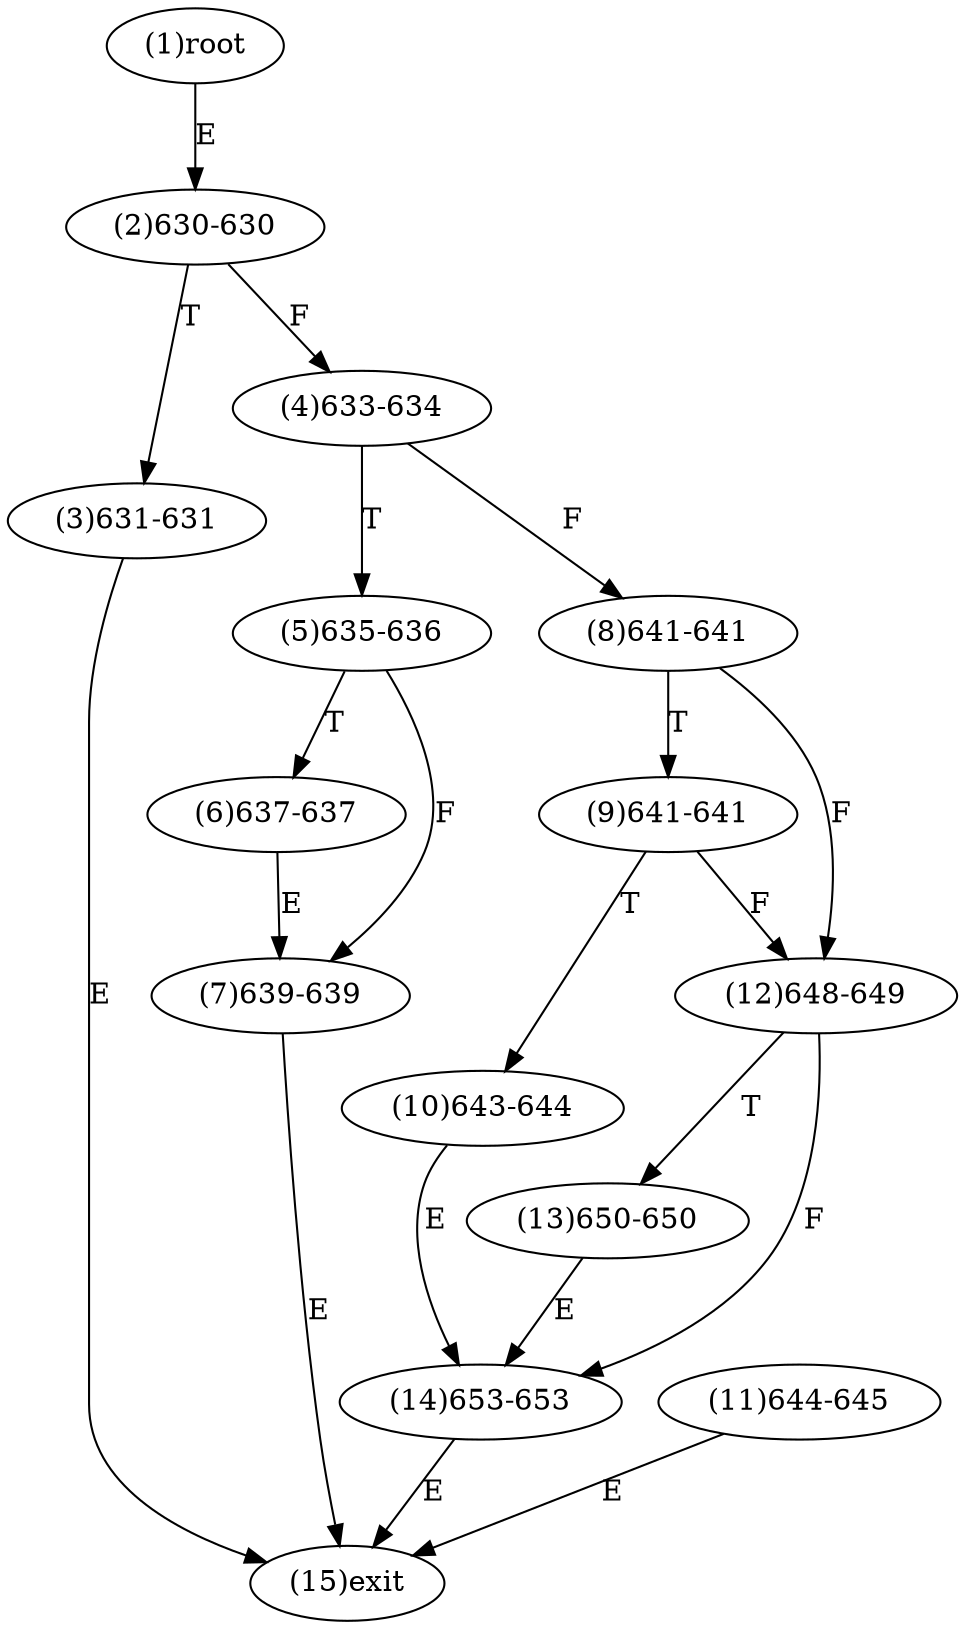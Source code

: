 digraph "" { 
1[ label="(1)root"];
2[ label="(2)630-630"];
3[ label="(3)631-631"];
4[ label="(4)633-634"];
5[ label="(5)635-636"];
6[ label="(6)637-637"];
7[ label="(7)639-639"];
8[ label="(8)641-641"];
9[ label="(9)641-641"];
10[ label="(10)643-644"];
11[ label="(11)644-645"];
12[ label="(12)648-649"];
13[ label="(13)650-650"];
14[ label="(14)653-653"];
15[ label="(15)exit"];
1->2[ label="E"];
2->4[ label="F"];
2->3[ label="T"];
3->15[ label="E"];
4->8[ label="F"];
4->5[ label="T"];
5->7[ label="F"];
5->6[ label="T"];
6->7[ label="E"];
7->15[ label="E"];
8->12[ label="F"];
8->9[ label="T"];
9->12[ label="F"];
9->10[ label="T"];
10->14[ label="E"];
11->15[ label="E"];
12->14[ label="F"];
12->13[ label="T"];
13->14[ label="E"];
14->15[ label="E"];
}